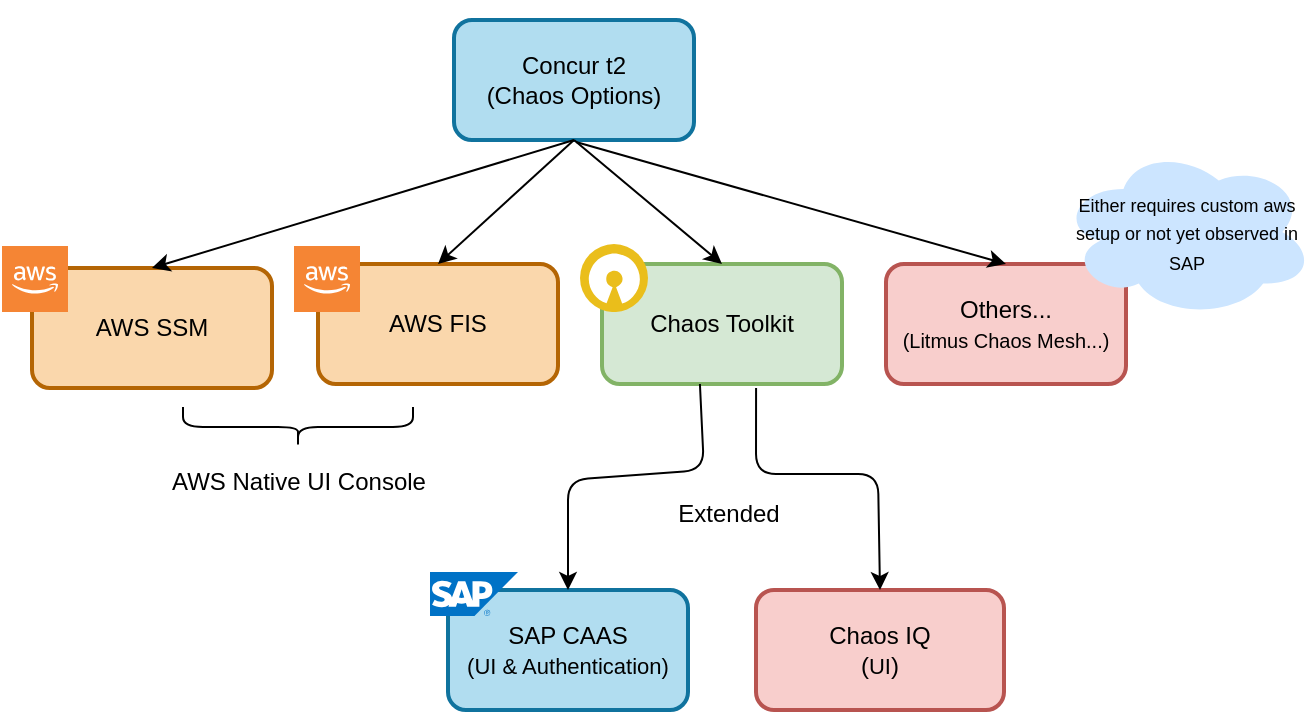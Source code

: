 <mxfile version="18.0.5" type="device"><diagram id="uoL05sqrMdWUWkSzy_mV" name="Page-1"><mxGraphModel dx="1181" dy="766" grid="0" gridSize="10" guides="1" tooltips="1" connect="1" arrows="1" fold="1" page="1" pageScale="1" pageWidth="827" pageHeight="1169" math="0" shadow="0"><root><mxCell id="0"/><mxCell id="1" parent="0"/><mxCell id="N5yQ4Kfq_K7SYaB4hRCu-1" value="Concur t2&lt;br&gt;(Chaos Options)" style="rounded=1;whiteSpace=wrap;html=1;fillColor=#b1ddf0;strokeColor=#10739e;strokeWidth=2;" vertex="1" parent="1"><mxGeometry x="334" y="69" width="120" height="60" as="geometry"/></mxCell><mxCell id="N5yQ4Kfq_K7SYaB4hRCu-2" value="Chaos Toolkit" style="rounded=1;whiteSpace=wrap;html=1;fillColor=#d5e8d4;strokeColor=#82b366;strokeWidth=2;" vertex="1" parent="1"><mxGeometry x="408" y="191" width="120" height="60" as="geometry"/></mxCell><mxCell id="N5yQ4Kfq_K7SYaB4hRCu-3" value="AWS FIS" style="rounded=1;whiteSpace=wrap;html=1;fillColor=#fad7ac;strokeColor=#b46504;strokeWidth=2;" vertex="1" parent="1"><mxGeometry x="266" y="191" width="120" height="60" as="geometry"/></mxCell><mxCell id="N5yQ4Kfq_K7SYaB4hRCu-4" value="AWS SSM" style="rounded=1;whiteSpace=wrap;html=1;fillColor=#fad7ac;strokeColor=#b46504;strokeWidth=2;" vertex="1" parent="1"><mxGeometry x="123" y="193" width="120" height="60" as="geometry"/></mxCell><mxCell id="N5yQ4Kfq_K7SYaB4hRCu-5" value="Others...&lt;br&gt;&lt;font style=&quot;font-size: 10px;&quot;&gt;(Litmus Chaos Mesh...)&lt;/font&gt;" style="rounded=1;whiteSpace=wrap;html=1;fillColor=#f8cecc;strokeColor=#b85450;strokeWidth=2;" vertex="1" parent="1"><mxGeometry x="550" y="191" width="120" height="60" as="geometry"/></mxCell><mxCell id="N5yQ4Kfq_K7SYaB4hRCu-6" value="SAP CAAS&lt;br&gt;&lt;font style=&quot;font-size: 11px;&quot;&gt;(UI &amp;amp; Authentication)&lt;/font&gt;" style="rounded=1;whiteSpace=wrap;html=1;fillColor=#b1ddf0;strokeColor=#10739e;strokeWidth=2;" vertex="1" parent="1"><mxGeometry x="331" y="354" width="120" height="60" as="geometry"/></mxCell><mxCell id="N5yQ4Kfq_K7SYaB4hRCu-7" value="Chaos IQ&lt;br&gt;(&lt;font style=&quot;font-size: 11px;&quot;&gt;UI&lt;/font&gt;)" style="rounded=1;whiteSpace=wrap;html=1;fillColor=#f8cecc;strokeColor=#b85450;strokeWidth=2;" vertex="1" parent="1"><mxGeometry x="485" y="354" width="124" height="60" as="geometry"/></mxCell><mxCell id="N5yQ4Kfq_K7SYaB4hRCu-8" value="" style="endArrow=classic;html=1;rounded=0;fontSize=10;exitX=0.5;exitY=1;exitDx=0;exitDy=0;entryX=0.5;entryY=0;entryDx=0;entryDy=0;" edge="1" parent="1" source="N5yQ4Kfq_K7SYaB4hRCu-1" target="N5yQ4Kfq_K7SYaB4hRCu-4"><mxGeometry width="50" height="50" relative="1" as="geometry"><mxPoint x="388" y="431" as="sourcePoint"/><mxPoint x="438" y="381" as="targetPoint"/></mxGeometry></mxCell><mxCell id="N5yQ4Kfq_K7SYaB4hRCu-9" value="" style="endArrow=classic;html=1;rounded=0;fontSize=10;exitX=0.5;exitY=1;exitDx=0;exitDy=0;entryX=0.5;entryY=0;entryDx=0;entryDy=0;" edge="1" parent="1" source="N5yQ4Kfq_K7SYaB4hRCu-1" target="N5yQ4Kfq_K7SYaB4hRCu-3"><mxGeometry width="50" height="50" relative="1" as="geometry"><mxPoint x="388" y="431" as="sourcePoint"/><mxPoint x="438" y="381" as="targetPoint"/></mxGeometry></mxCell><mxCell id="N5yQ4Kfq_K7SYaB4hRCu-10" value="" style="endArrow=classic;html=1;rounded=0;fontSize=10;exitX=0.5;exitY=1;exitDx=0;exitDy=0;entryX=0.5;entryY=0;entryDx=0;entryDy=0;" edge="1" parent="1" source="N5yQ4Kfq_K7SYaB4hRCu-1" target="N5yQ4Kfq_K7SYaB4hRCu-2"><mxGeometry width="50" height="50" relative="1" as="geometry"><mxPoint x="388" y="431" as="sourcePoint"/><mxPoint x="438" y="381" as="targetPoint"/></mxGeometry></mxCell><mxCell id="N5yQ4Kfq_K7SYaB4hRCu-11" value="" style="endArrow=classic;html=1;rounded=0;fontSize=10;entryX=0.5;entryY=0;entryDx=0;entryDy=0;" edge="1" parent="1" target="N5yQ4Kfq_K7SYaB4hRCu-5"><mxGeometry width="50" height="50" relative="1" as="geometry"><mxPoint x="395" y="130" as="sourcePoint"/><mxPoint x="438" y="381" as="targetPoint"/></mxGeometry></mxCell><mxCell id="N5yQ4Kfq_K7SYaB4hRCu-12" value="" style="shape=curlyBracket;whiteSpace=wrap;html=1;rounded=1;flipH=1;fontSize=10;rotation=90;" vertex="1" parent="1"><mxGeometry x="246" y="215" width="20" height="115" as="geometry"/></mxCell><mxCell id="N5yQ4Kfq_K7SYaB4hRCu-13" value="&lt;font style=&quot;font-size: 12px;&quot;&gt;AWS Native UI Console&lt;/font&gt;" style="text;html=1;align=center;verticalAlign=middle;resizable=0;points=[];autosize=1;strokeColor=none;fillColor=none;fontSize=10;" vertex="1" parent="1"><mxGeometry x="187.5" y="292" width="137" height="16" as="geometry"/></mxCell><mxCell id="N5yQ4Kfq_K7SYaB4hRCu-14" value="&lt;font style=&quot;font-size: 9px;&quot;&gt;Either requires custom aws setup or not yet observed in SAP&lt;/font&gt;" style="ellipse;shape=cloud;whiteSpace=wrap;html=1;fontSize=12;fillColor=#cce5ff;strokeColor=none;" vertex="1" parent="1"><mxGeometry x="637" y="132" width="127" height="86" as="geometry"/></mxCell><mxCell id="N5yQ4Kfq_K7SYaB4hRCu-18" value="" style="endArrow=classic;html=1;rounded=1;fontSize=9;entryX=0.5;entryY=0;entryDx=0;entryDy=0;exitX=0.408;exitY=1;exitDx=0;exitDy=0;exitPerimeter=0;" edge="1" parent="1" source="N5yQ4Kfq_K7SYaB4hRCu-2" target="N5yQ4Kfq_K7SYaB4hRCu-6"><mxGeometry width="50" height="50" relative="1" as="geometry"><mxPoint x="429" y="289" as="sourcePoint"/><mxPoint x="479" y="239" as="targetPoint"/><Array as="points"><mxPoint x="459" y="294"/><mxPoint x="391" y="299"/></Array></mxGeometry></mxCell><mxCell id="N5yQ4Kfq_K7SYaB4hRCu-19" value="" style="endArrow=classic;html=1;rounded=1;fontSize=9;entryX=0.5;entryY=0;entryDx=0;entryDy=0;exitX=0.642;exitY=1.033;exitDx=0;exitDy=0;exitPerimeter=0;" edge="1" parent="1" source="N5yQ4Kfq_K7SYaB4hRCu-2" target="N5yQ4Kfq_K7SYaB4hRCu-7"><mxGeometry width="50" height="50" relative="1" as="geometry"><mxPoint x="466.96" y="261" as="sourcePoint"/><mxPoint x="399" y="336" as="targetPoint"/><Array as="points"><mxPoint x="485" y="296"/><mxPoint x="546" y="296"/></Array></mxGeometry></mxCell><mxCell id="N5yQ4Kfq_K7SYaB4hRCu-20" value="&lt;font style=&quot;font-size: 12px;&quot;&gt;Extended&lt;/font&gt;" style="text;html=1;align=center;verticalAlign=middle;resizable=0;points=[];autosize=1;strokeColor=none;fillColor=none;fontSize=9;" vertex="1" parent="1"><mxGeometry x="440" y="308" width="61" height="16" as="geometry"/></mxCell><mxCell id="N5yQ4Kfq_K7SYaB4hRCu-21" value="" style="shape=image;verticalLabelPosition=bottom;labelBackgroundColor=default;verticalAlign=top;aspect=fixed;imageAspect=0;image=https://media.glassdoor.com/sqll/8763/concur-squarelogo-1514911963092.png;" vertex="1" parent="1"><mxGeometry x="324.5" y="59" width="31" height="31" as="geometry"/></mxCell><mxCell id="N5yQ4Kfq_K7SYaB4hRCu-23" value="" style="outlineConnect=0;dashed=0;verticalLabelPosition=bottom;verticalAlign=top;align=center;html=1;shape=mxgraph.aws3.cloud_2;fillColor=#F58534;gradientColor=none;fontSize=12;strokeWidth=2;" vertex="1" parent="1"><mxGeometry x="108" y="182" width="33" height="33" as="geometry"/></mxCell><mxCell id="N5yQ4Kfq_K7SYaB4hRCu-24" value="" style="outlineConnect=0;dashed=0;verticalLabelPosition=bottom;verticalAlign=top;align=center;html=1;shape=mxgraph.aws3.cloud_2;fillColor=#F58534;gradientColor=none;fontSize=12;strokeWidth=2;" vertex="1" parent="1"><mxGeometry x="254" y="182" width="33" height="33" as="geometry"/></mxCell><mxCell id="N5yQ4Kfq_K7SYaB4hRCu-25" value="" style="aspect=fixed;perimeter=ellipsePerimeter;html=1;align=center;shadow=0;dashed=0;fontColor=#4277BB;labelBackgroundColor=#ffffff;fontSize=12;spacingTop=3;image;image=img/lib/ibm/applications/open_source_tools.svg;strokeWidth=2;" vertex="1" parent="1"><mxGeometry x="397" y="181" width="34" height="34" as="geometry"/></mxCell><mxCell id="N5yQ4Kfq_K7SYaB4hRCu-26" value="" style="sketch=0;aspect=fixed;html=1;points=[];align=center;image;fontSize=12;image=img/lib/mscae/SAP_HANA_on_Azure.svg;strokeWidth=2;" vertex="1" parent="1"><mxGeometry x="322" y="345" width="44" height="22" as="geometry"/></mxCell></root></mxGraphModel></diagram></mxfile>